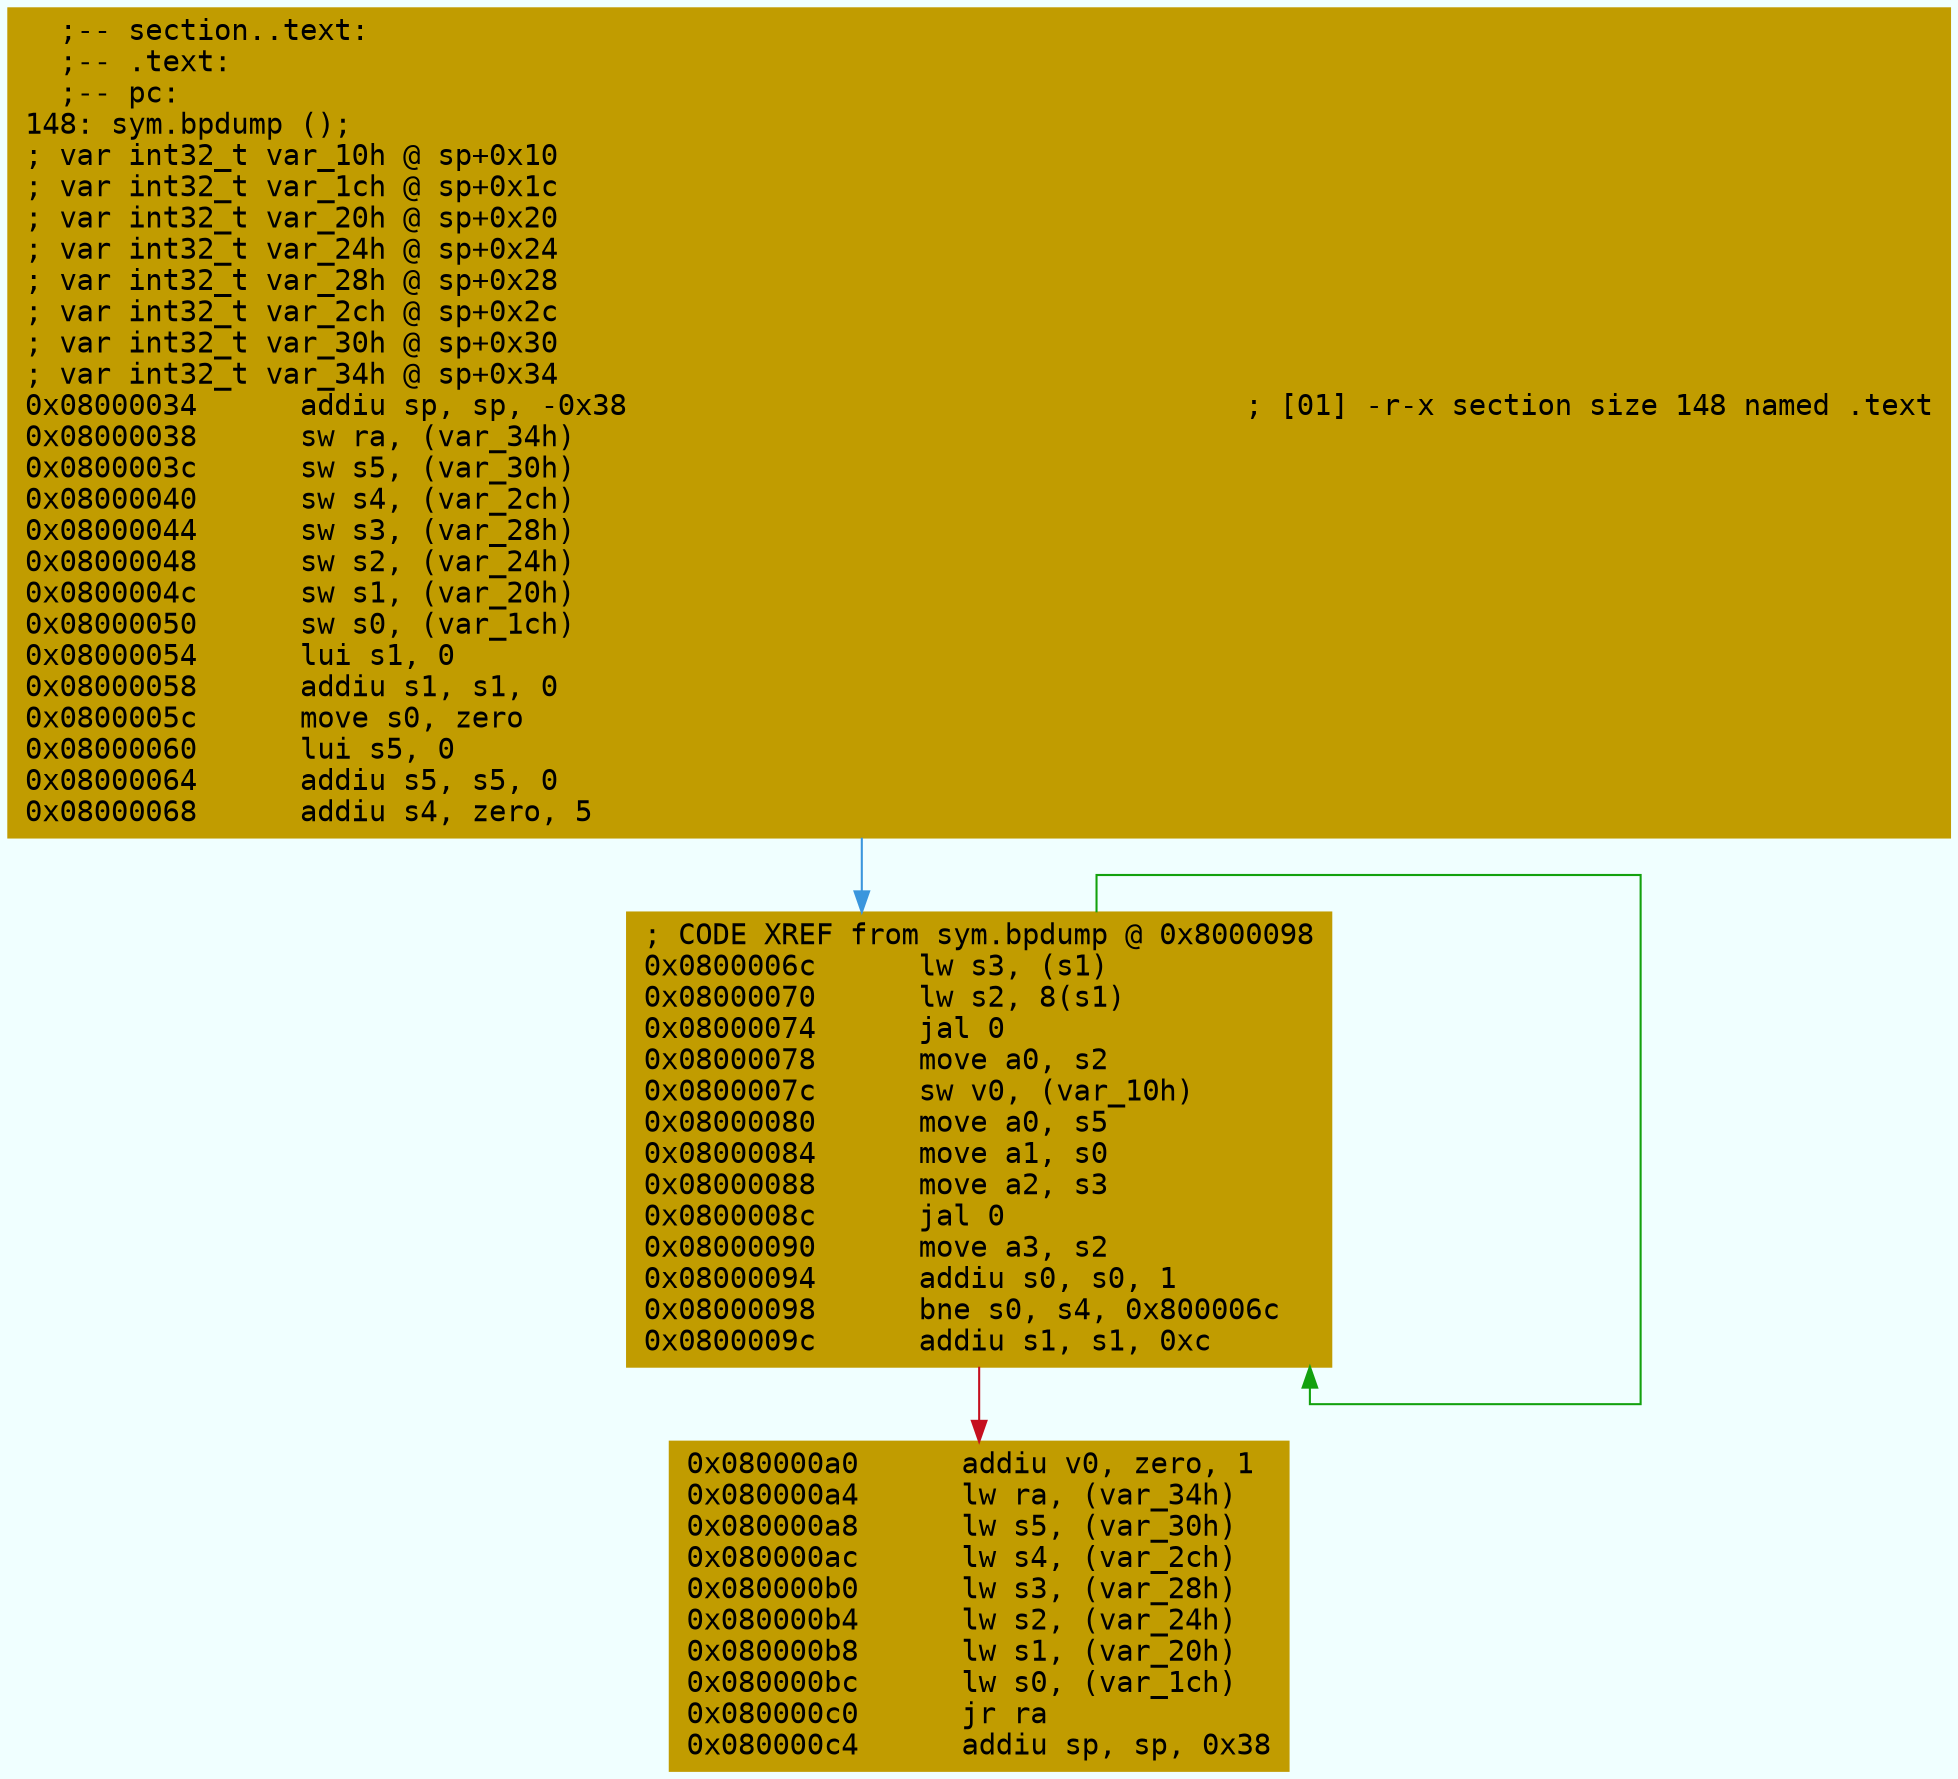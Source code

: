 digraph code {
	graph [bgcolor=azure fontsize=8 fontname="Courier" splines="ortho"];
	node [fillcolor=gray style=filled shape=box];
	edge [arrowhead="normal"];
	"0x08000034" [URL="sym.bpdump/0x08000034", fillcolor="#c19c00",color="#c19c00", fontname="Courier",label="  ;-- section..text:\l  ;-- .text:\l  ;-- pc:\l148: sym.bpdump ();\l; var int32_t var_10h @ sp+0x10\l; var int32_t var_1ch @ sp+0x1c\l; var int32_t var_20h @ sp+0x20\l; var int32_t var_24h @ sp+0x24\l; var int32_t var_28h @ sp+0x28\l; var int32_t var_2ch @ sp+0x2c\l; var int32_t var_30h @ sp+0x30\l; var int32_t var_34h @ sp+0x34\l0x08000034      addiu sp, sp, -0x38                                    ; [01] -r-x section size 148 named .text\l0x08000038      sw ra, (var_34h)\l0x0800003c      sw s5, (var_30h)\l0x08000040      sw s4, (var_2ch)\l0x08000044      sw s3, (var_28h)\l0x08000048      sw s2, (var_24h)\l0x0800004c      sw s1, (var_20h)\l0x08000050      sw s0, (var_1ch)\l0x08000054      lui s1, 0\l0x08000058      addiu s1, s1, 0\l0x0800005c      move s0, zero\l0x08000060      lui s5, 0\l0x08000064      addiu s5, s5, 0\l0x08000068      addiu s4, zero, 5\l"]
	"0x0800006c" [URL="sym.bpdump/0x0800006c", fillcolor="#c19c00",color="#c19c00", fontname="Courier",label="; CODE XREF from sym.bpdump @ 0x8000098\l0x0800006c      lw s3, (s1)\l0x08000070      lw s2, 8(s1)\l0x08000074      jal 0\l0x08000078      move a0, s2\l0x0800007c      sw v0, (var_10h)\l0x08000080      move a0, s5\l0x08000084      move a1, s0\l0x08000088      move a2, s3\l0x0800008c      jal 0\l0x08000090      move a3, s2\l0x08000094      addiu s0, s0, 1\l0x08000098      bne s0, s4, 0x800006c\l0x0800009c      addiu s1, s1, 0xc\l"]
	"0x080000a0" [URL="sym.bpdump/0x080000a0", fillcolor="#c19c00",color="#c19c00", fontname="Courier",label="0x080000a0      addiu v0, zero, 1\l0x080000a4      lw ra, (var_34h)\l0x080000a8      lw s5, (var_30h)\l0x080000ac      lw s4, (var_2ch)\l0x080000b0      lw s3, (var_28h)\l0x080000b4      lw s2, (var_24h)\l0x080000b8      lw s1, (var_20h)\l0x080000bc      lw s0, (var_1ch)\l0x080000c0      jr ra\l0x080000c4      addiu sp, sp, 0x38\l"]
        "0x08000034" -> "0x0800006c" [color="#3a96dd"];
        "0x0800006c" -> "0x0800006c" [color="#13a10e"];
        "0x0800006c" -> "0x080000a0" [color="#c50f1f"];
}
